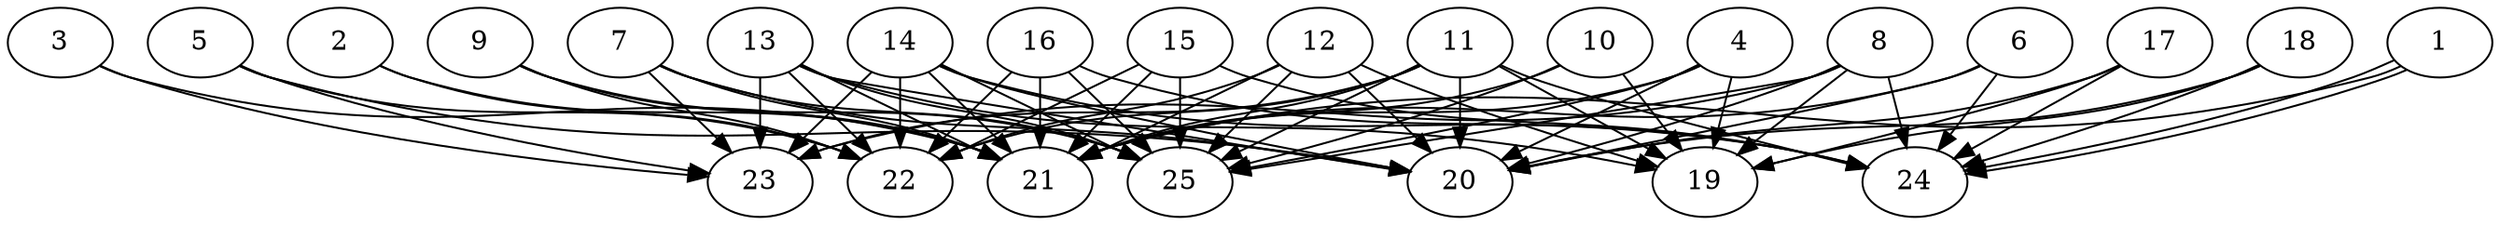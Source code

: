 // DAG automatically generated by daggen at Tue Aug  6 16:26:47 2019
// ./daggen --dot -n 25 --ccr 0.3 --fat 0.8 --regular 0.5 --density 0.8 --mindata 5242880 --maxdata 52428800 
digraph G {
  1 [size="77482667", alpha="0.10", expect_size="23244800"] 
  1 -> 21 [size ="23244800"]
  1 -> 24 [size ="23244800"]
  1 -> 24 [size ="23244800"]
  2 [size="132249600", alpha="0.14", expect_size="39674880"] 
  2 -> 21 [size ="39674880"]
  2 -> 22 [size ="39674880"]
  3 [size="105632427", alpha="0.00", expect_size="31689728"] 
  3 -> 21 [size ="31689728"]
  3 -> 23 [size ="31689728"]
  4 [size="114978133", alpha="0.08", expect_size="34493440"] 
  4 -> 19 [size ="34493440"]
  4 -> 20 [size ="34493440"]
  4 -> 21 [size ="34493440"]
  4 -> 25 [size ="34493440"]
  5 [size="17544533", alpha="0.16", expect_size="5263360"] 
  5 -> 20 [size ="5263360"]
  5 -> 22 [size ="5263360"]
  5 -> 23 [size ="5263360"]
  6 [size="83343360", alpha="0.18", expect_size="25003008"] 
  6 -> 20 [size ="25003008"]
  6 -> 21 [size ="25003008"]
  6 -> 24 [size ="25003008"]
  7 [size="84613120", alpha="0.04", expect_size="25383936"] 
  7 -> 20 [size ="25383936"]
  7 -> 21 [size ="25383936"]
  7 -> 23 [size ="25383936"]
  7 -> 25 [size ="25383936"]
  8 [size="52531200", alpha="0.14", expect_size="15759360"] 
  8 -> 19 [size ="15759360"]
  8 -> 20 [size ="15759360"]
  8 -> 23 [size ="15759360"]
  8 -> 24 [size ="15759360"]
  8 -> 25 [size ="15759360"]
  9 [size="160112640", alpha="0.18", expect_size="48033792"] 
  9 -> 21 [size ="48033792"]
  9 -> 22 [size ="48033792"]
  9 -> 25 [size ="48033792"]
  10 [size="169745067", alpha="0.16", expect_size="50923520"] 
  10 -> 19 [size ="50923520"]
  10 -> 21 [size ="50923520"]
  10 -> 25 [size ="50923520"]
  11 [size="114711893", alpha="0.08", expect_size="34413568"] 
  11 -> 19 [size ="34413568"]
  11 -> 20 [size ="34413568"]
  11 -> 21 [size ="34413568"]
  11 -> 22 [size ="34413568"]
  11 -> 23 [size ="34413568"]
  11 -> 24 [size ="34413568"]
  11 -> 25 [size ="34413568"]
  12 [size="32249173", alpha="0.04", expect_size="9674752"] 
  12 -> 19 [size ="9674752"]
  12 -> 20 [size ="9674752"]
  12 -> 21 [size ="9674752"]
  12 -> 22 [size ="9674752"]
  12 -> 25 [size ="9674752"]
  13 [size="142318933", alpha="0.20", expect_size="42695680"] 
  13 -> 19 [size ="42695680"]
  13 -> 20 [size ="42695680"]
  13 -> 21 [size ="42695680"]
  13 -> 22 [size ="42695680"]
  13 -> 23 [size ="42695680"]
  13 -> 25 [size ="42695680"]
  14 [size="146230613", alpha="0.11", expect_size="43869184"] 
  14 -> 20 [size ="43869184"]
  14 -> 21 [size ="43869184"]
  14 -> 22 [size ="43869184"]
  14 -> 23 [size ="43869184"]
  14 -> 24 [size ="43869184"]
  14 -> 25 [size ="43869184"]
  15 [size="55654400", alpha="0.17", expect_size="16696320"] 
  15 -> 21 [size ="16696320"]
  15 -> 22 [size ="16696320"]
  15 -> 24 [size ="16696320"]
  15 -> 25 [size ="16696320"]
  16 [size="23606613", alpha="0.06", expect_size="7081984"] 
  16 -> 21 [size ="7081984"]
  16 -> 22 [size ="7081984"]
  16 -> 24 [size ="7081984"]
  16 -> 25 [size ="7081984"]
  17 [size="167502507", alpha="0.06", expect_size="50250752"] 
  17 -> 19 [size ="50250752"]
  17 -> 20 [size ="50250752"]
  17 -> 24 [size ="50250752"]
  18 [size="39010987", alpha="0.05", expect_size="11703296"] 
  18 -> 19 [size ="11703296"]
  18 -> 20 [size ="11703296"]
  18 -> 24 [size ="11703296"]
  19 [size="149879467", alpha="0.15", expect_size="44963840"] 
  20 [size="134990507", alpha="0.08", expect_size="40497152"] 
  21 [size="106093227", alpha="0.09", expect_size="31827968"] 
  22 [size="168215893", alpha="0.04", expect_size="50464768"] 
  23 [size="41850880", alpha="0.11", expect_size="12555264"] 
  24 [size="39891627", alpha="0.10", expect_size="11967488"] 
  25 [size="127784960", alpha="0.09", expect_size="38335488"] 
}

